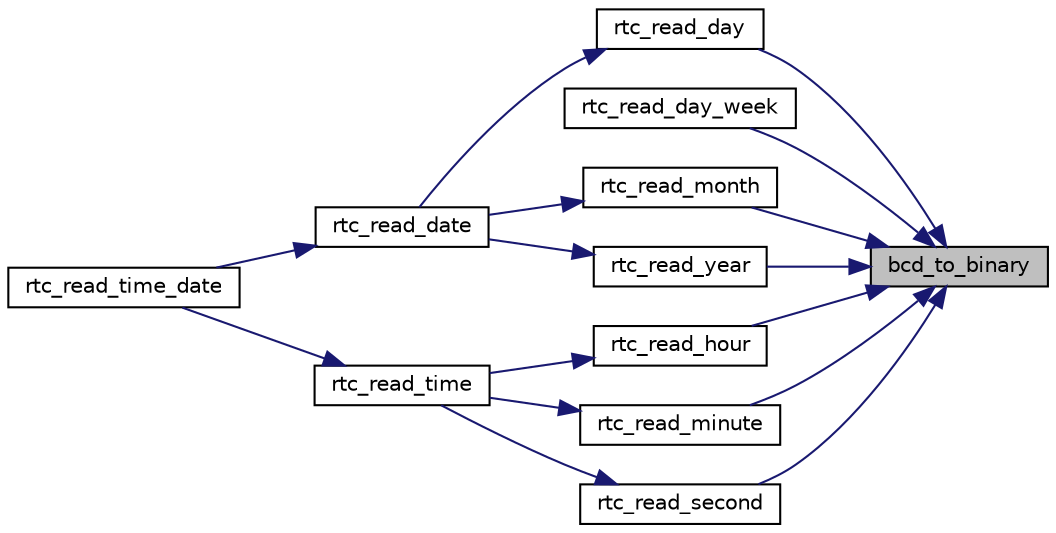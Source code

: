 digraph "bcd_to_binary"
{
 // INTERACTIVE_SVG=YES
 // LATEX_PDF_SIZE
  edge [fontname="Helvetica",fontsize="10",labelfontname="Helvetica",labelfontsize="10"];
  node [fontname="Helvetica",fontsize="10",shape=record];
  rankdir="RL";
  Node1 [label="bcd_to_binary",height=0.2,width=0.4,color="black", fillcolor="grey75", style="filled", fontcolor="black",tooltip=" "];
  Node1 -> Node2 [dir="back",color="midnightblue",fontsize="10",style="solid",fontname="Helvetica"];
  Node2 [label="rtc_read_day",height=0.2,width=0.4,color="black", fillcolor="white", style="filled",URL="$rtc_8c.html#a8d6a4c8ebb96bdf2cc635b0364d0d9a1",tooltip=" "];
  Node2 -> Node3 [dir="back",color="midnightblue",fontsize="10",style="solid",fontname="Helvetica"];
  Node3 [label="rtc_read_date",height=0.2,width=0.4,color="black", fillcolor="white", style="filled",URL="$rtc_8c.html#a7af6be95897fac81dcd7bda5285121a4",tooltip=" "];
  Node3 -> Node4 [dir="back",color="midnightblue",fontsize="10",style="solid",fontname="Helvetica"];
  Node4 [label="rtc_read_time_date",height=0.2,width=0.4,color="black", fillcolor="white", style="filled",URL="$rtc_8c.html#ad66426d35709f782c78b71e3e300464b",tooltip=" "];
  Node1 -> Node5 [dir="back",color="midnightblue",fontsize="10",style="solid",fontname="Helvetica"];
  Node5 [label="rtc_read_day_week",height=0.2,width=0.4,color="black", fillcolor="white", style="filled",URL="$rtc_8c.html#a6b06a2423b3dd39b31eaeeadbcb0051d",tooltip=" "];
  Node1 -> Node6 [dir="back",color="midnightblue",fontsize="10",style="solid",fontname="Helvetica"];
  Node6 [label="rtc_read_hour",height=0.2,width=0.4,color="black", fillcolor="white", style="filled",URL="$rtc_8c.html#adbf9deca1f8394a16c58cf43d5a21e6c",tooltip=" "];
  Node6 -> Node7 [dir="back",color="midnightblue",fontsize="10",style="solid",fontname="Helvetica"];
  Node7 [label="rtc_read_time",height=0.2,width=0.4,color="black", fillcolor="white", style="filled",URL="$rtc_8c.html#a00fde00701376185e8bcdedff5b30c34",tooltip=" "];
  Node7 -> Node4 [dir="back",color="midnightblue",fontsize="10",style="solid",fontname="Helvetica"];
  Node1 -> Node8 [dir="back",color="midnightblue",fontsize="10",style="solid",fontname="Helvetica"];
  Node8 [label="rtc_read_minute",height=0.2,width=0.4,color="black", fillcolor="white", style="filled",URL="$rtc_8c.html#ae27a11fce0c32cda6ae920a12f74ae1d",tooltip=" "];
  Node8 -> Node7 [dir="back",color="midnightblue",fontsize="10",style="solid",fontname="Helvetica"];
  Node1 -> Node9 [dir="back",color="midnightblue",fontsize="10",style="solid",fontname="Helvetica"];
  Node9 [label="rtc_read_month",height=0.2,width=0.4,color="black", fillcolor="white", style="filled",URL="$rtc_8c.html#a375cf91cb107feba8c40b07d6e26df7d",tooltip=" "];
  Node9 -> Node3 [dir="back",color="midnightblue",fontsize="10",style="solid",fontname="Helvetica"];
  Node1 -> Node10 [dir="back",color="midnightblue",fontsize="10",style="solid",fontname="Helvetica"];
  Node10 [label="rtc_read_second",height=0.2,width=0.4,color="black", fillcolor="white", style="filled",URL="$rtc_8c.html#ad3cbeffda4bae0684e35cbb4e210080a",tooltip=" "];
  Node10 -> Node7 [dir="back",color="midnightblue",fontsize="10",style="solid",fontname="Helvetica"];
  Node1 -> Node11 [dir="back",color="midnightblue",fontsize="10",style="solid",fontname="Helvetica"];
  Node11 [label="rtc_read_year",height=0.2,width=0.4,color="black", fillcolor="white", style="filled",URL="$rtc_8c.html#aed9f9ab38ce54d8229f81eda6cea65b8",tooltip=" "];
  Node11 -> Node3 [dir="back",color="midnightblue",fontsize="10",style="solid",fontname="Helvetica"];
}
